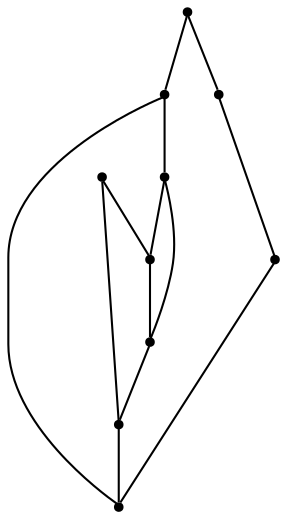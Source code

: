 graph {
  node [shape=point,comment="{\"directed\":false,\"doi\":\"10.1007/978-3-030-04414-5_11\",\"figure\":\"1 (2)\"}"]

  v0 [pos="999.9884680615971,416.4715488107051"]
  v1 [pos="996.102452679243,369.79770559033386"]
  v2 [pos="1019.4373671450071,463.1459086806381"]
  v3 [pos="1159.4607798030684,416.46825815041893"]
  v4 [pos="1089.448628355114,416.46825815041893"]
  v5 [pos="1136.1226541222102,323.1210963076931"]
  v6 [pos="1088.2358700527793,440.2134084247758"]
  v7 [pos="1006.4144592004766,333.43725271715755"]
  v8 [pos="1101.1181522115712,334.79046919797395"]
  v9 [pos="972.7632777894929,299.7865155174454"]

  v0 -- v1 [id="-1",pos="999.9884680615971,416.4715488107051 997.2451947640205,403.26408813828465 996.104551097027,387.6703383993721 996.102452679243,369.79770559033386"]
  v9 -- v5 [id="-2",pos="972.7632777894929,299.7865155174454 1136.1226541222102,323.1210963076931 1136.1226541222102,323.1210963076931 1136.1226541222102,323.1210963076931"]
  v9 -- v7 [id="-3",pos="972.7632777894929,299.7865155174454 1006.4144592004766,333.43725271715755 1006.4144592004766,333.43725271715755 1006.4144592004766,333.43725271715755"]
  v1 -- v7 [id="-4",pos="996.102452679243,369.79770559033386 1006.4144592004766,333.43725271715755 1006.4144592004766,333.43725271715755 1006.4144592004766,333.43725271715755"]
  v1 -- v8 [id="-5",pos="996.102452679243,369.79770559033386 1101.1181522115712,334.79046919797395 1101.1181522115712,334.79046919797395 1101.1181522115712,334.79046919797395"]
  v8 -- v5 [id="-6",pos="1101.1181522115712,334.79046919797395 1136.1226541222102,323.1210963076931 1136.1226541222102,323.1210963076931 1136.1226541222102,323.1210963076931"]
  v7 -- v8 [id="-7",pos="1006.4144592004766,333.43725271715755 1101.1181522115712,334.79046919797395 1101.1181522115712,334.79046919797395 1101.1181522115712,334.79046919797395"]
  v2 -- v6 [id="-8",pos="1019.4373671450071,463.1459086806381 1088.2358700527793,440.2134084247758 1088.2358700527793,440.2134084247758 1088.2358700527793,440.2134084247758"]
  v6 -- v3 [id="-9",pos="1088.2358700527793,440.2134084247758 1159.4607798030684,416.46825815041893 1159.4607798030684,416.46825815041893 1159.4607798030684,416.46825815041893"]
  v4 -- v0 [id="-10",pos="1089.448628355114,416.46825815041893 999.9884680615971,416.4715488107051 999.9884680615971,416.4715488107051 999.9884680615971,416.4715488107051"]
  v5 -- v4 [id="-11",pos="1136.1226541222102,323.1210963076931 1089.448628355114,416.46825815041893 1089.448628355114,416.46825815041893 1089.448628355114,416.46825815041893"]
  v3 -- v4 [id="-12",pos="1159.4607798030684,416.46825815041893 1089.448628355114,416.46825815041893 1089.448628355114,416.46825815041893 1089.448628355114,416.46825815041893"]
  v2 -- v0 [id="-13",pos="1019.4373671450071,463.1459086806381 1009.8388631227435,453.5433255102474 1003.2022874382035,438.02098849408947 999.9884680615971,416.4715488107051"]
}